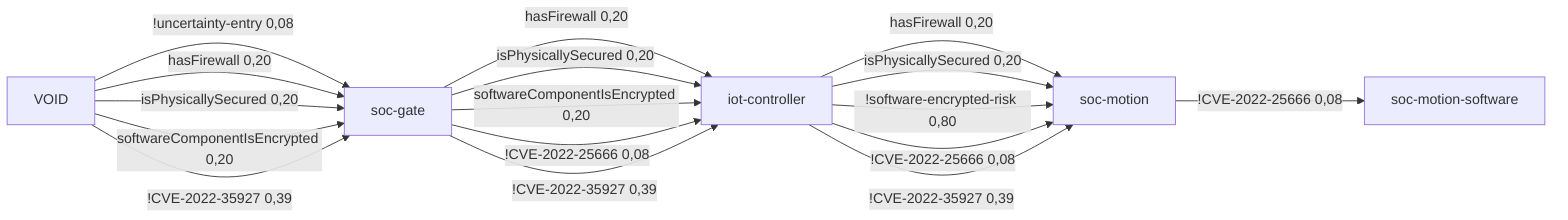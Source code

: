 %% AttributeChange [4mcontiki-ng/contiki-ng[0m to [4m4.7[0m for node [4msoc-motion[0m
%%  VOID -[0,71]->  soc-gate -[0,71]->  iot-controller -[0,93]->  soc-motion -[0,08]-> soc-motion-software 1,89 0,04
flowchart LR
	iot-controller[iot-controller]
	soc-motion[soc-motion]
	soc-motion-software[soc-motion-software]
	soc-gate[soc-gate]
	VOID[VOID]
	iot-controller -->|hasFirewall 0,20| soc-motion
	iot-controller -->|isPhysicallySecured 0,20| soc-motion
	iot-controller -->|!software-encrypted-risk 0,80| soc-motion
	iot-controller -->|!CVE-2022-25666 0,08| soc-motion
	iot-controller -->|!CVE-2022-35927 0,39| soc-motion
	soc-motion -->|!CVE-2022-25666 0,08| soc-motion-software
	soc-gate -->|hasFirewall 0,20| iot-controller
	soc-gate -->|isPhysicallySecured 0,20| iot-controller
	soc-gate -->|softwareComponentIsEncrypted 0,20| iot-controller
	soc-gate -->|!CVE-2022-25666 0,08| iot-controller
	soc-gate -->|!CVE-2022-35927 0,39| iot-controller
	VOID -->|!uncertainty-entry 0,08| soc-gate
	VOID -->|hasFirewall 0,20| soc-gate
	VOID -->|isPhysicallySecured 0,20| soc-gate
	VOID -->|softwareComponentIsEncrypted 0,20| soc-gate
	VOID -->|!CVE-2022-35927 0,39| soc-gate